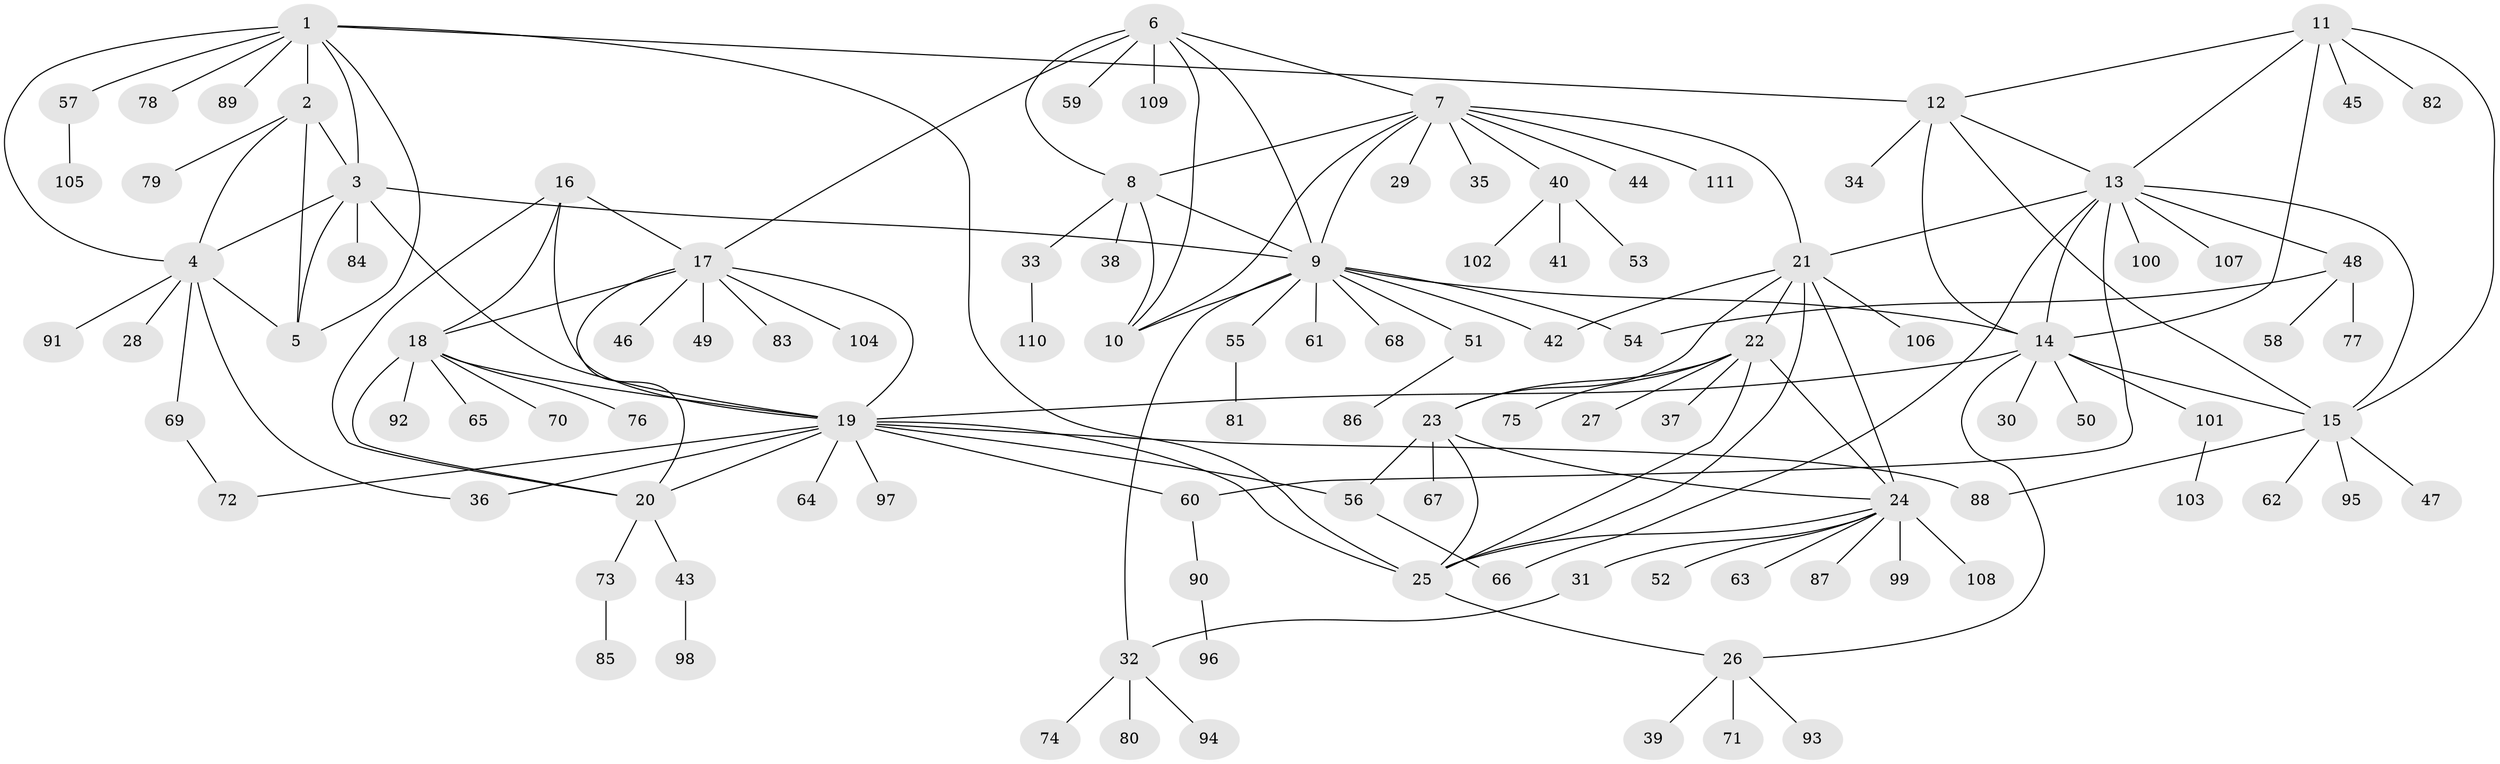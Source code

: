 // Generated by graph-tools (version 1.1) at 2025/11/02/27/25 16:11:30]
// undirected, 111 vertices, 156 edges
graph export_dot {
graph [start="1"]
  node [color=gray90,style=filled];
  1;
  2;
  3;
  4;
  5;
  6;
  7;
  8;
  9;
  10;
  11;
  12;
  13;
  14;
  15;
  16;
  17;
  18;
  19;
  20;
  21;
  22;
  23;
  24;
  25;
  26;
  27;
  28;
  29;
  30;
  31;
  32;
  33;
  34;
  35;
  36;
  37;
  38;
  39;
  40;
  41;
  42;
  43;
  44;
  45;
  46;
  47;
  48;
  49;
  50;
  51;
  52;
  53;
  54;
  55;
  56;
  57;
  58;
  59;
  60;
  61;
  62;
  63;
  64;
  65;
  66;
  67;
  68;
  69;
  70;
  71;
  72;
  73;
  74;
  75;
  76;
  77;
  78;
  79;
  80;
  81;
  82;
  83;
  84;
  85;
  86;
  87;
  88;
  89;
  90;
  91;
  92;
  93;
  94;
  95;
  96;
  97;
  98;
  99;
  100;
  101;
  102;
  103;
  104;
  105;
  106;
  107;
  108;
  109;
  110;
  111;
  1 -- 2;
  1 -- 3;
  1 -- 4;
  1 -- 5;
  1 -- 12;
  1 -- 25;
  1 -- 57;
  1 -- 78;
  1 -- 89;
  2 -- 3;
  2 -- 4;
  2 -- 5;
  2 -- 79;
  3 -- 4;
  3 -- 5;
  3 -- 9;
  3 -- 19;
  3 -- 84;
  4 -- 5;
  4 -- 28;
  4 -- 36;
  4 -- 69;
  4 -- 91;
  6 -- 7;
  6 -- 8;
  6 -- 9;
  6 -- 10;
  6 -- 17;
  6 -- 59;
  6 -- 109;
  7 -- 8;
  7 -- 9;
  7 -- 10;
  7 -- 21;
  7 -- 29;
  7 -- 35;
  7 -- 40;
  7 -- 44;
  7 -- 111;
  8 -- 9;
  8 -- 10;
  8 -- 33;
  8 -- 38;
  9 -- 10;
  9 -- 14;
  9 -- 32;
  9 -- 42;
  9 -- 51;
  9 -- 54;
  9 -- 55;
  9 -- 61;
  9 -- 68;
  11 -- 12;
  11 -- 13;
  11 -- 14;
  11 -- 15;
  11 -- 45;
  11 -- 82;
  12 -- 13;
  12 -- 14;
  12 -- 15;
  12 -- 34;
  13 -- 14;
  13 -- 15;
  13 -- 21;
  13 -- 48;
  13 -- 60;
  13 -- 66;
  13 -- 100;
  13 -- 107;
  14 -- 15;
  14 -- 19;
  14 -- 26;
  14 -- 30;
  14 -- 50;
  14 -- 101;
  15 -- 47;
  15 -- 62;
  15 -- 88;
  15 -- 95;
  16 -- 17;
  16 -- 18;
  16 -- 19;
  16 -- 20;
  17 -- 18;
  17 -- 19;
  17 -- 20;
  17 -- 46;
  17 -- 49;
  17 -- 83;
  17 -- 104;
  18 -- 19;
  18 -- 20;
  18 -- 65;
  18 -- 70;
  18 -- 76;
  18 -- 92;
  19 -- 20;
  19 -- 25;
  19 -- 36;
  19 -- 56;
  19 -- 60;
  19 -- 64;
  19 -- 72;
  19 -- 88;
  19 -- 97;
  20 -- 43;
  20 -- 73;
  21 -- 22;
  21 -- 23;
  21 -- 24;
  21 -- 25;
  21 -- 42;
  21 -- 106;
  22 -- 23;
  22 -- 24;
  22 -- 25;
  22 -- 27;
  22 -- 37;
  22 -- 75;
  23 -- 24;
  23 -- 25;
  23 -- 56;
  23 -- 67;
  24 -- 25;
  24 -- 31;
  24 -- 52;
  24 -- 63;
  24 -- 87;
  24 -- 99;
  24 -- 108;
  25 -- 26;
  26 -- 39;
  26 -- 71;
  26 -- 93;
  31 -- 32;
  32 -- 74;
  32 -- 80;
  32 -- 94;
  33 -- 110;
  40 -- 41;
  40 -- 53;
  40 -- 102;
  43 -- 98;
  48 -- 54;
  48 -- 58;
  48 -- 77;
  51 -- 86;
  55 -- 81;
  56 -- 66;
  57 -- 105;
  60 -- 90;
  69 -- 72;
  73 -- 85;
  90 -- 96;
  101 -- 103;
}
